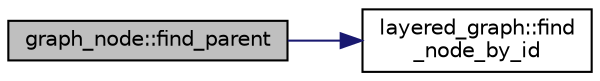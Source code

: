 digraph "graph_node::find_parent"
{
  edge [fontname="Helvetica",fontsize="10",labelfontname="Helvetica",labelfontsize="10"];
  node [fontname="Helvetica",fontsize="10",shape=record];
  rankdir="LR";
  Node212 [label="graph_node::find_parent",height=0.2,width=0.4,color="black", fillcolor="grey75", style="filled", fontcolor="black"];
  Node212 -> Node213 [color="midnightblue",fontsize="10",style="solid",fontname="Helvetica"];
  Node213 [label="layered_graph::find\l_node_by_id",height=0.2,width=0.4,color="black", fillcolor="white", style="filled",URL="$da/db1/classlayered__graph.html#a380a87fc8f87f526f71e13670fe5ef12"];
}

